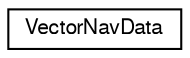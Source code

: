 digraph "Graphical Class Hierarchy"
{
  edge [fontname="FreeSans",fontsize="10",labelfontname="FreeSans",labelfontsize="10"];
  node [fontname="FreeSans",fontsize="10",shape=record];
  rankdir="LR";
  Node1 [label="VectorNavData",height=0.2,width=0.4,color="black", fillcolor="white", style="filled",URL="$df/d06/struct_vector_nav_data.html"];
}

